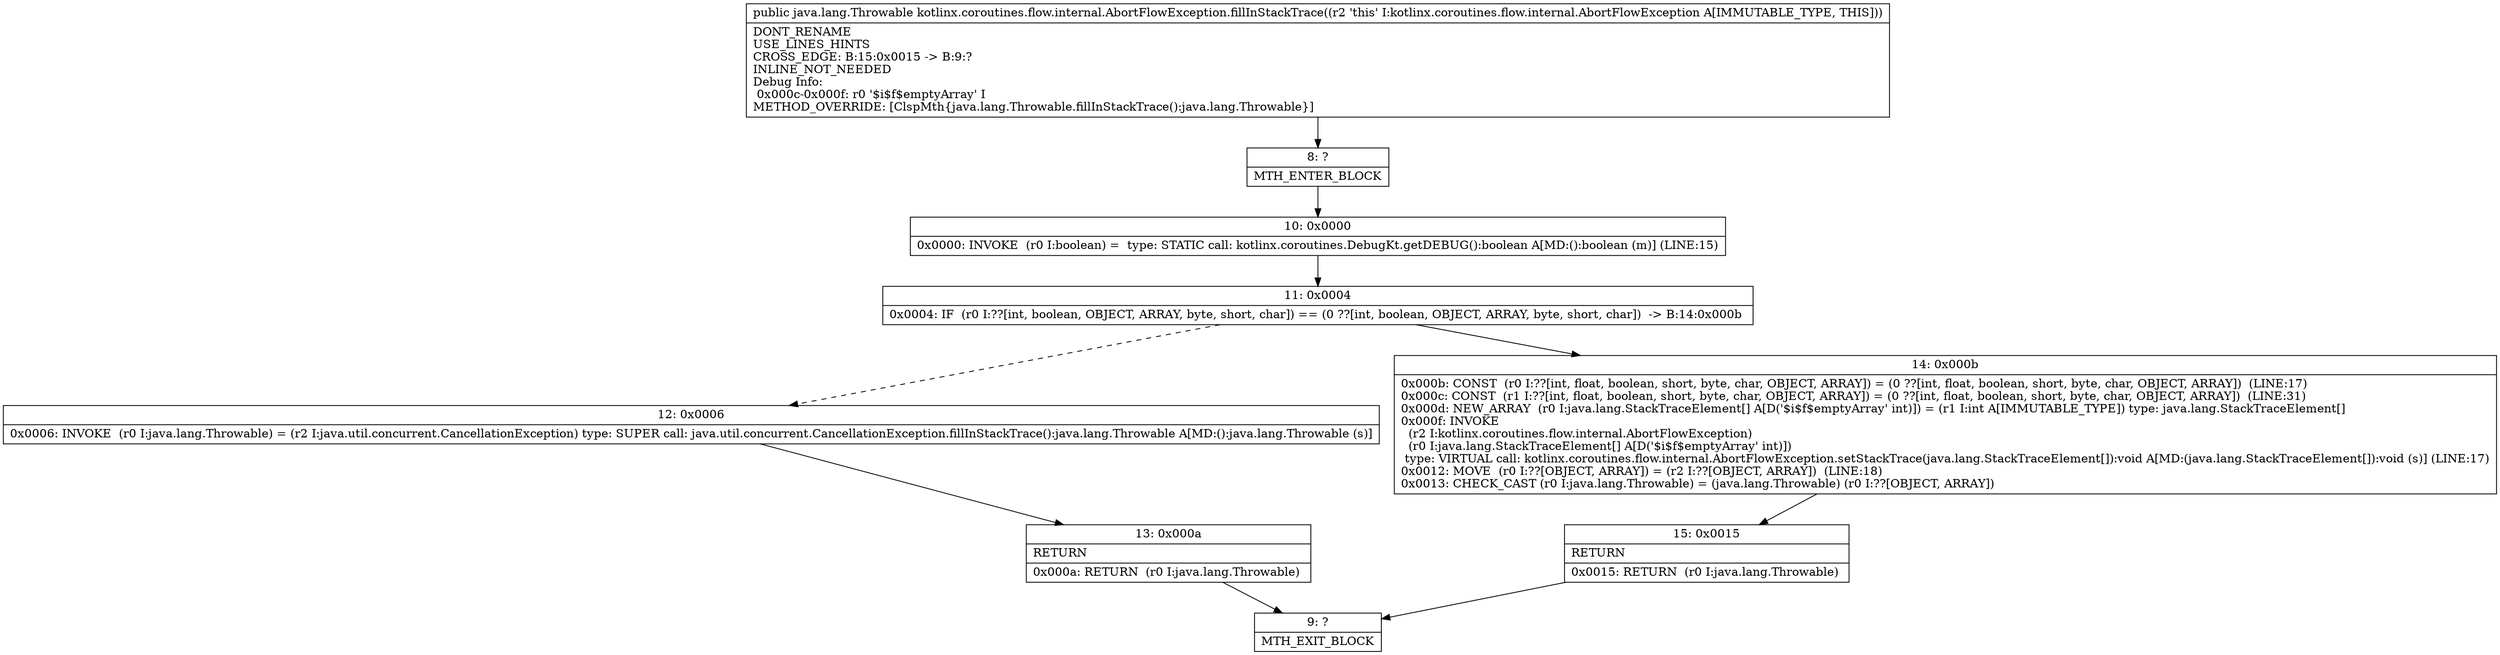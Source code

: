 digraph "CFG forkotlinx.coroutines.flow.internal.AbortFlowException.fillInStackTrace()Ljava\/lang\/Throwable;" {
Node_8 [shape=record,label="{8\:\ ?|MTH_ENTER_BLOCK\l}"];
Node_10 [shape=record,label="{10\:\ 0x0000|0x0000: INVOKE  (r0 I:boolean) =  type: STATIC call: kotlinx.coroutines.DebugKt.getDEBUG():boolean A[MD:():boolean (m)] (LINE:15)\l}"];
Node_11 [shape=record,label="{11\:\ 0x0004|0x0004: IF  (r0 I:??[int, boolean, OBJECT, ARRAY, byte, short, char]) == (0 ??[int, boolean, OBJECT, ARRAY, byte, short, char])  \-\> B:14:0x000b \l}"];
Node_12 [shape=record,label="{12\:\ 0x0006|0x0006: INVOKE  (r0 I:java.lang.Throwable) = (r2 I:java.util.concurrent.CancellationException) type: SUPER call: java.util.concurrent.CancellationException.fillInStackTrace():java.lang.Throwable A[MD:():java.lang.Throwable (s)]\l}"];
Node_13 [shape=record,label="{13\:\ 0x000a|RETURN\l|0x000a: RETURN  (r0 I:java.lang.Throwable) \l}"];
Node_9 [shape=record,label="{9\:\ ?|MTH_EXIT_BLOCK\l}"];
Node_14 [shape=record,label="{14\:\ 0x000b|0x000b: CONST  (r0 I:??[int, float, boolean, short, byte, char, OBJECT, ARRAY]) = (0 ??[int, float, boolean, short, byte, char, OBJECT, ARRAY])  (LINE:17)\l0x000c: CONST  (r1 I:??[int, float, boolean, short, byte, char, OBJECT, ARRAY]) = (0 ??[int, float, boolean, short, byte, char, OBJECT, ARRAY])  (LINE:31)\l0x000d: NEW_ARRAY  (r0 I:java.lang.StackTraceElement[] A[D('$i$f$emptyArray' int)]) = (r1 I:int A[IMMUTABLE_TYPE]) type: java.lang.StackTraceElement[] \l0x000f: INVOKE  \l  (r2 I:kotlinx.coroutines.flow.internal.AbortFlowException)\l  (r0 I:java.lang.StackTraceElement[] A[D('$i$f$emptyArray' int)])\l type: VIRTUAL call: kotlinx.coroutines.flow.internal.AbortFlowException.setStackTrace(java.lang.StackTraceElement[]):void A[MD:(java.lang.StackTraceElement[]):void (s)] (LINE:17)\l0x0012: MOVE  (r0 I:??[OBJECT, ARRAY]) = (r2 I:??[OBJECT, ARRAY])  (LINE:18)\l0x0013: CHECK_CAST (r0 I:java.lang.Throwable) = (java.lang.Throwable) (r0 I:??[OBJECT, ARRAY]) \l}"];
Node_15 [shape=record,label="{15\:\ 0x0015|RETURN\l|0x0015: RETURN  (r0 I:java.lang.Throwable) \l}"];
MethodNode[shape=record,label="{public java.lang.Throwable kotlinx.coroutines.flow.internal.AbortFlowException.fillInStackTrace((r2 'this' I:kotlinx.coroutines.flow.internal.AbortFlowException A[IMMUTABLE_TYPE, THIS]))  | DONT_RENAME\lUSE_LINES_HINTS\lCROSS_EDGE: B:15:0x0015 \-\> B:9:?\lINLINE_NOT_NEEDED\lDebug Info:\l  0x000c\-0x000f: r0 '$i$f$emptyArray' I\lMETHOD_OVERRIDE: [ClspMth\{java.lang.Throwable.fillInStackTrace():java.lang.Throwable\}]\l}"];
MethodNode -> Node_8;Node_8 -> Node_10;
Node_10 -> Node_11;
Node_11 -> Node_12[style=dashed];
Node_11 -> Node_14;
Node_12 -> Node_13;
Node_13 -> Node_9;
Node_14 -> Node_15;
Node_15 -> Node_9;
}

